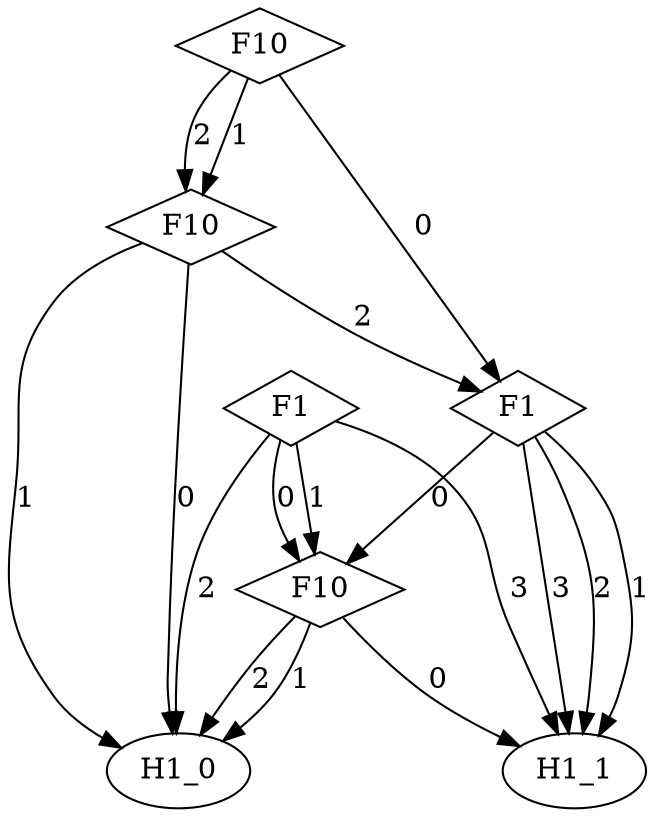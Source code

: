 digraph {
node [label=H1_0,style=""] H1_0
node [label=H1_0,style=""] H1_0
node [label=H1_1,style=""] H1_1
node [label=H1_1,style=""] H1_1
node [label=H1_1,style=""] H1_1
node [label=H1_1,style=""] H1_1
node [label=H1_1,style=""] H1_1
node [label=H1_0,style=""] H1_0
node [label=H1_0,style=""] H1_0
node [label=H1_0,style=""] H1_0
node [label=F10,shape="diamond",style=""] 4
node [label=F1,shape="diamond",style=""] 3
node [label=F1,shape="diamond",style=""] 2
node [label=F10,shape="diamond",style=""] 1
node [label=F10,shape="diamond",style=""] 0

4 -> H1_0 [label="2"]
4 -> H1_0 [label="1"]
4 -> H1_1 [label="0"]
3 -> H1_1 [label="3"]
3 -> H1_1 [label="2"]
3 -> H1_1 [label="1"]
3 -> 4 [label="0"]
2 -> H1_1 [label="3"]
2 -> H1_0 [label="2"]
2 -> 4 [label="1"]
2 -> 4 [label="0"]
1 -> 3 [label="2"]
1 -> H1_0 [label="1"]
1 -> H1_0 [label="0"]
0 -> 1 [label="2"]
0 -> 1 [label="1"]
0 -> 3 [label="0"]
}